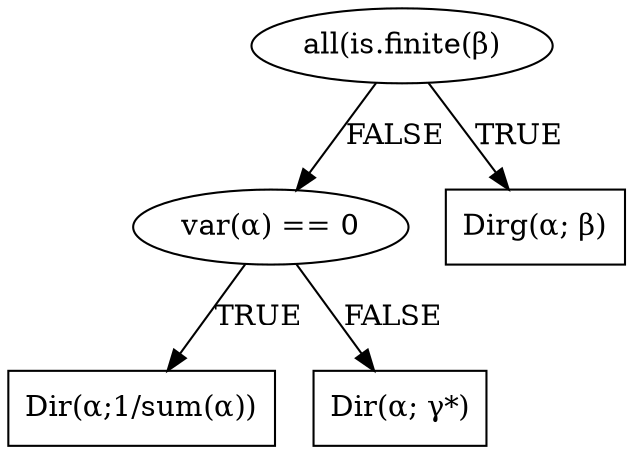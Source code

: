 digraph DecisionTree {

node[shape = "ellipse"]
alpha[label = "var(&alpha;) == 0"]
beta[label = "all(is.finite(&beta;)"]

node[shape = "polygon"]
dir1[label = "Dir(&alpha;;1/\sum(&alpha;))"]
dirmaxent[label = "Dir(&alpha;; &gamma;*)"]
dirg[label = "Dirg(&alpha;; &beta;)"]

edge[]
beta -> alpha [label = "FALSE"]
beta -> dirg [label = "TRUE"]
alpha -> dir1 [label = "TRUE"]
alpha -> dirmaxent [label = "FALSE"]



}
